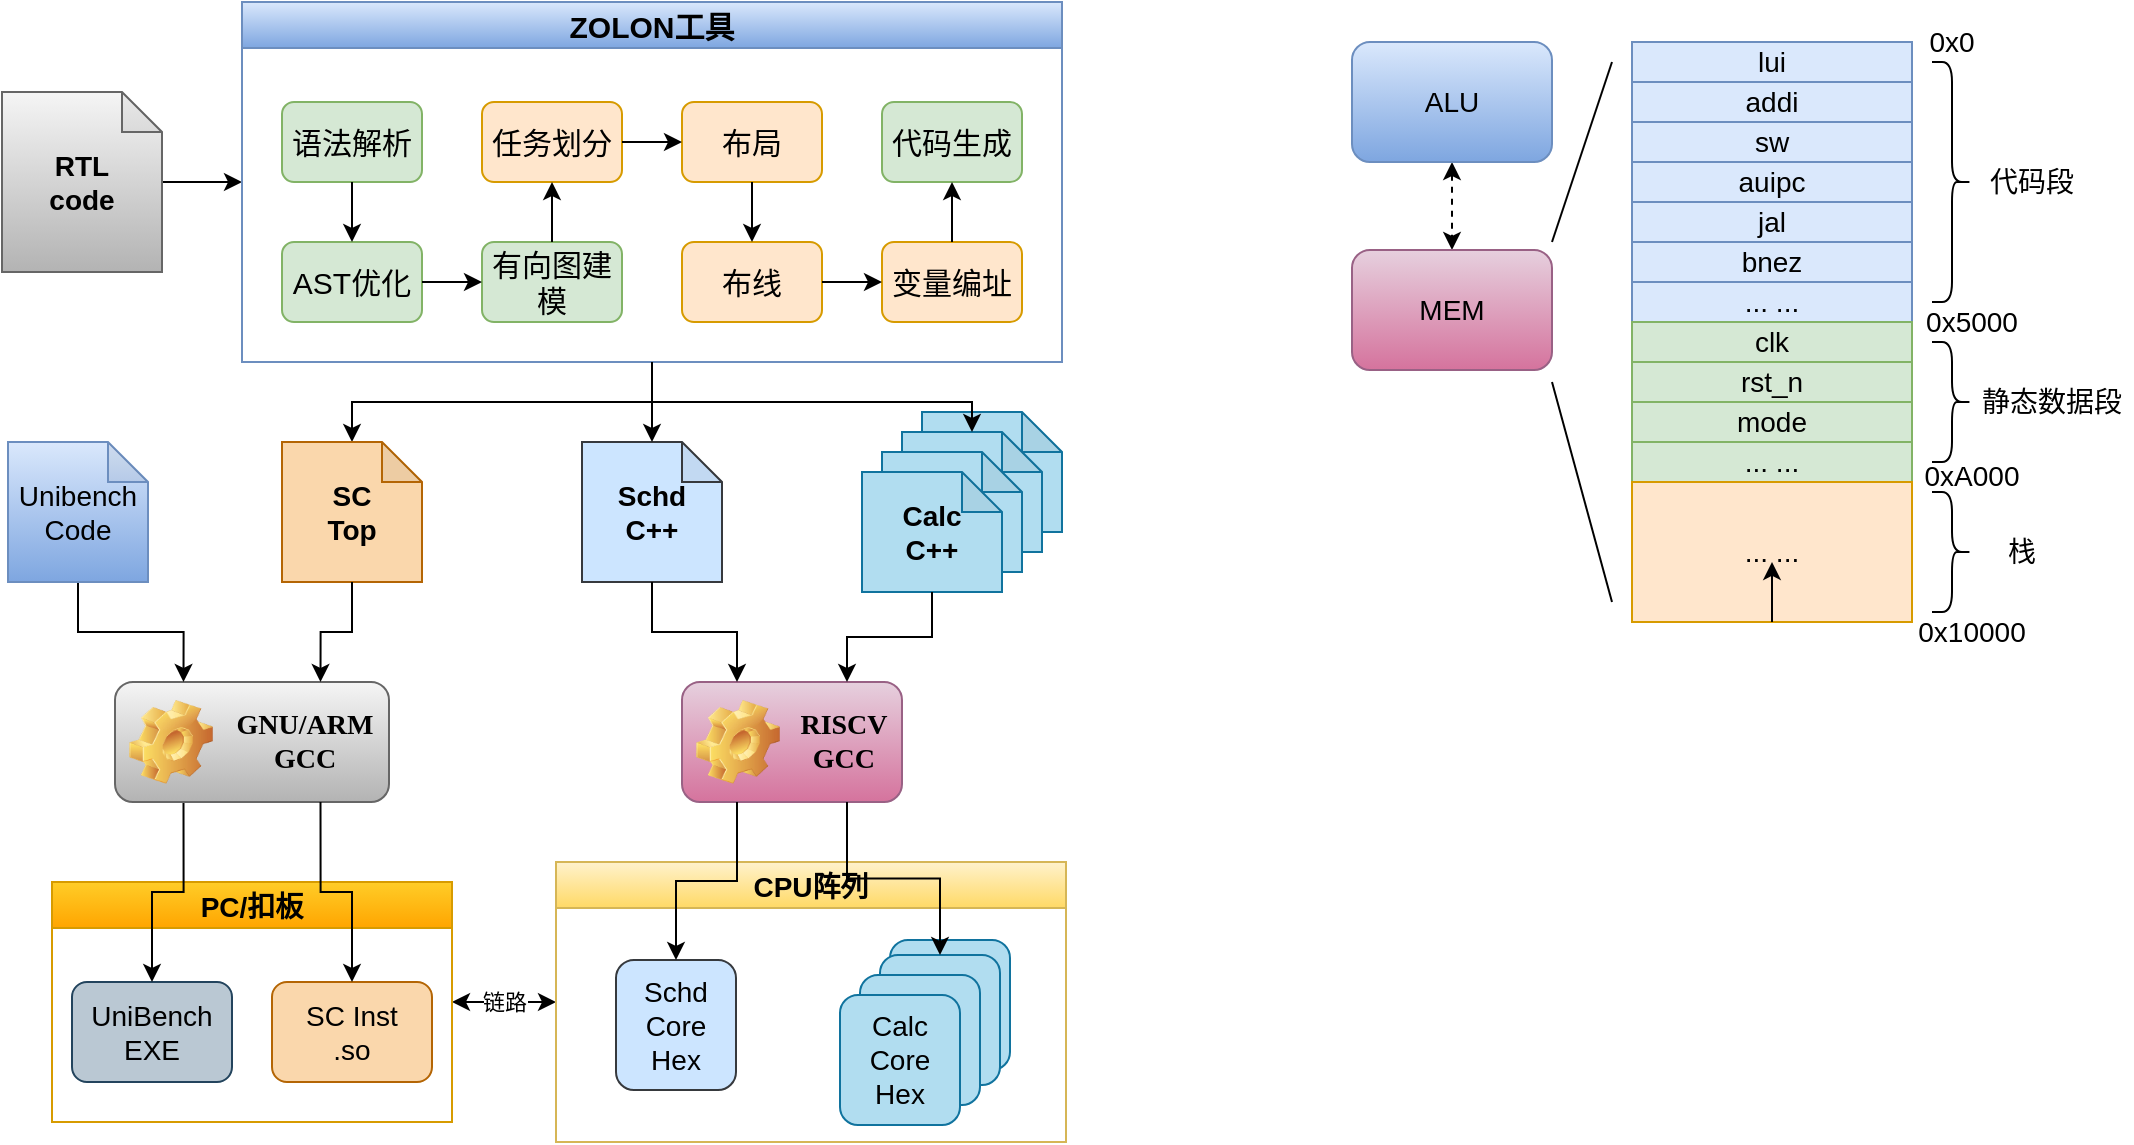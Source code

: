 <mxfile version="24.2.5" type="github" pages="2">
  <diagram name="第 1 页" id="XxKEUwlq-gYw5El6zGgm">
    <mxGraphModel dx="1195" dy="622" grid="0" gridSize="10" guides="1" tooltips="1" connect="1" arrows="1" fold="1" page="1" pageScale="1" pageWidth="1169" pageHeight="827" math="0" shadow="0">
      <root>
        <mxCell id="0" />
        <mxCell id="1" parent="0" />
        <mxCell id="TacVt2jKOgaLHGXAYxJc-45" style="edgeStyle=none;rounded=0;orthogonalLoop=1;jettySize=auto;html=1;exitX=0.5;exitY=1;exitDx=0;exitDy=0;fontSize=14;startArrow=classic;startFill=1;dashed=1;" parent="1" source="TacVt2jKOgaLHGXAYxJc-46" target="TacVt2jKOgaLHGXAYxJc-47" edge="1">
          <mxGeometry relative="1" as="geometry" />
        </mxCell>
        <mxCell id="TacVt2jKOgaLHGXAYxJc-46" value="ALU" style="rounded=1;whiteSpace=wrap;html=1;fontSize=14;fillColor=#dae8fc;gradientColor=#7ea6e0;strokeColor=#6c8ebf;" parent="1" vertex="1">
          <mxGeometry x="702" y="51" width="100" height="60" as="geometry" />
        </mxCell>
        <mxCell id="TacVt2jKOgaLHGXAYxJc-47" value="MEM" style="rounded=1;whiteSpace=wrap;html=1;fontSize=14;fillColor=#e6d0de;gradientColor=#d5739d;strokeColor=#996185;" parent="1" vertex="1">
          <mxGeometry x="702" y="155" width="100" height="60" as="geometry" />
        </mxCell>
        <mxCell id="TacVt2jKOgaLHGXAYxJc-48" value="lui" style="rounded=0;whiteSpace=wrap;html=1;fontSize=14;fillColor=#dae8fc;strokeColor=#6c8ebf;" parent="1" vertex="1">
          <mxGeometry x="842" y="51" width="140" height="20" as="geometry" />
        </mxCell>
        <mxCell id="TacVt2jKOgaLHGXAYxJc-49" value="0x0" style="text;html=1;strokeColor=none;fillColor=none;align=center;verticalAlign=middle;whiteSpace=wrap;rounded=0;fontSize=14;" parent="1" vertex="1">
          <mxGeometry x="987" y="41" width="30" height="20" as="geometry" />
        </mxCell>
        <mxCell id="TacVt2jKOgaLHGXAYxJc-50" value="0x5000" style="text;html=1;strokeColor=none;fillColor=none;align=center;verticalAlign=middle;whiteSpace=wrap;rounded=0;fontSize=14;" parent="1" vertex="1">
          <mxGeometry x="992" y="181" width="40" height="20" as="geometry" />
        </mxCell>
        <mxCell id="TacVt2jKOgaLHGXAYxJc-51" value="代码段" style="text;html=1;strokeColor=none;fillColor=none;align=center;verticalAlign=middle;whiteSpace=wrap;rounded=0;fontSize=14;" parent="1" vertex="1">
          <mxGeometry x="1017" y="111" width="50" height="20" as="geometry" />
        </mxCell>
        <mxCell id="TacVt2jKOgaLHGXAYxJc-52" value="addi" style="rounded=0;whiteSpace=wrap;html=1;fontSize=14;fillColor=#dae8fc;strokeColor=#6c8ebf;" parent="1" vertex="1">
          <mxGeometry x="842" y="71" width="140" height="20" as="geometry" />
        </mxCell>
        <mxCell id="TacVt2jKOgaLHGXAYxJc-53" value="sw" style="rounded=0;whiteSpace=wrap;html=1;fontSize=14;fillColor=#dae8fc;strokeColor=#6c8ebf;" parent="1" vertex="1">
          <mxGeometry x="842" y="91" width="140" height="20" as="geometry" />
        </mxCell>
        <mxCell id="TacVt2jKOgaLHGXAYxJc-54" value="auipc" style="rounded=0;whiteSpace=wrap;html=1;fontSize=14;fillColor=#dae8fc;strokeColor=#6c8ebf;" parent="1" vertex="1">
          <mxGeometry x="842" y="111" width="140" height="20" as="geometry" />
        </mxCell>
        <mxCell id="TacVt2jKOgaLHGXAYxJc-55" value="jal" style="rounded=0;whiteSpace=wrap;html=1;fontSize=14;fillColor=#dae8fc;strokeColor=#6c8ebf;" parent="1" vertex="1">
          <mxGeometry x="842" y="131" width="140" height="20" as="geometry" />
        </mxCell>
        <mxCell id="TacVt2jKOgaLHGXAYxJc-56" value="bnez" style="rounded=0;whiteSpace=wrap;html=1;fontSize=14;fillColor=#dae8fc;strokeColor=#6c8ebf;" parent="1" vertex="1">
          <mxGeometry x="842" y="151" width="140" height="20" as="geometry" />
        </mxCell>
        <mxCell id="TacVt2jKOgaLHGXAYxJc-57" value="... ..." style="rounded=0;whiteSpace=wrap;html=1;fontSize=14;fillColor=#dae8fc;strokeColor=#6c8ebf;" parent="1" vertex="1">
          <mxGeometry x="842" y="171" width="140" height="20" as="geometry" />
        </mxCell>
        <mxCell id="TacVt2jKOgaLHGXAYxJc-58" value="clk" style="rounded=0;whiteSpace=wrap;html=1;fontSize=14;fillColor=#d5e8d4;strokeColor=#82b366;" parent="1" vertex="1">
          <mxGeometry x="842" y="191" width="140" height="20" as="geometry" />
        </mxCell>
        <mxCell id="TacVt2jKOgaLHGXAYxJc-59" value="rst_n" style="rounded=0;whiteSpace=wrap;html=1;fontSize=14;fillColor=#d5e8d4;strokeColor=#82b366;" parent="1" vertex="1">
          <mxGeometry x="842" y="211" width="140" height="20" as="geometry" />
        </mxCell>
        <mxCell id="TacVt2jKOgaLHGXAYxJc-60" value="mode" style="rounded=0;whiteSpace=wrap;html=1;fontSize=14;fillColor=#d5e8d4;strokeColor=#82b366;" parent="1" vertex="1">
          <mxGeometry x="842" y="231" width="140" height="20" as="geometry" />
        </mxCell>
        <mxCell id="TacVt2jKOgaLHGXAYxJc-61" value="... ..." style="rounded=0;whiteSpace=wrap;html=1;fontSize=14;fillColor=#d5e8d4;strokeColor=#82b366;" parent="1" vertex="1">
          <mxGeometry x="842" y="251" width="140" height="20" as="geometry" />
        </mxCell>
        <mxCell id="TacVt2jKOgaLHGXAYxJc-62" value="" style="shape=curlyBracket;whiteSpace=wrap;html=1;rounded=1;flipH=1;fontSize=14;" parent="1" vertex="1">
          <mxGeometry x="992" y="61" width="20" height="120" as="geometry" />
        </mxCell>
        <mxCell id="TacVt2jKOgaLHGXAYxJc-63" value="" style="shape=curlyBracket;whiteSpace=wrap;html=1;rounded=1;flipH=1;fontSize=14;" parent="1" vertex="1">
          <mxGeometry x="992" y="201" width="20" height="60" as="geometry" />
        </mxCell>
        <mxCell id="TacVt2jKOgaLHGXAYxJc-64" value="静态数据段" style="text;html=1;strokeColor=none;fillColor=none;align=center;verticalAlign=middle;whiteSpace=wrap;rounded=0;fontSize=14;" parent="1" vertex="1">
          <mxGeometry x="1012" y="221" width="80" height="20" as="geometry" />
        </mxCell>
        <mxCell id="TacVt2jKOgaLHGXAYxJc-65" value="... ..." style="rounded=0;whiteSpace=wrap;html=1;fontSize=14;fillColor=#ffe6cc;strokeColor=#d79b00;" parent="1" vertex="1">
          <mxGeometry x="842" y="271" width="140" height="70" as="geometry" />
        </mxCell>
        <mxCell id="TacVt2jKOgaLHGXAYxJc-66" value="" style="shape=curlyBracket;whiteSpace=wrap;html=1;rounded=1;flipH=1;fontSize=14;" parent="1" vertex="1">
          <mxGeometry x="992" y="276" width="20" height="60" as="geometry" />
        </mxCell>
        <mxCell id="TacVt2jKOgaLHGXAYxJc-67" value="栈" style="text;html=1;strokeColor=none;fillColor=none;align=center;verticalAlign=middle;whiteSpace=wrap;rounded=0;fontSize=14;" parent="1" vertex="1">
          <mxGeometry x="1012" y="296" width="50" height="20" as="geometry" />
        </mxCell>
        <mxCell id="TacVt2jKOgaLHGXAYxJc-68" style="rounded=0;orthogonalLoop=1;jettySize=auto;html=1;exitX=0.5;exitY=1;exitDx=0;exitDy=0;fontSize=14;entryX=0.5;entryY=0.571;entryDx=0;entryDy=0;entryPerimeter=0;" parent="1" source="TacVt2jKOgaLHGXAYxJc-65" target="TacVt2jKOgaLHGXAYxJc-65" edge="1">
          <mxGeometry relative="1" as="geometry">
            <mxPoint x="922" y="381" as="targetPoint" />
          </mxGeometry>
        </mxCell>
        <mxCell id="TacVt2jKOgaLHGXAYxJc-69" value="" style="endArrow=none;html=1;rounded=0;fontSize=14;" parent="1" edge="1">
          <mxGeometry width="50" height="50" relative="1" as="geometry">
            <mxPoint x="802" y="151" as="sourcePoint" />
            <mxPoint x="832" y="61" as="targetPoint" />
          </mxGeometry>
        </mxCell>
        <mxCell id="TacVt2jKOgaLHGXAYxJc-70" value="" style="endArrow=none;html=1;rounded=0;fontSize=14;" parent="1" edge="1">
          <mxGeometry width="50" height="50" relative="1" as="geometry">
            <mxPoint x="832" y="331" as="sourcePoint" />
            <mxPoint x="802" y="221" as="targetPoint" />
          </mxGeometry>
        </mxCell>
        <mxCell id="TacVt2jKOgaLHGXAYxJc-71" value="0xA000" style="text;html=1;strokeColor=none;fillColor=none;align=center;verticalAlign=middle;whiteSpace=wrap;rounded=0;fontSize=14;" parent="1" vertex="1">
          <mxGeometry x="992" y="258" width="40" height="20" as="geometry" />
        </mxCell>
        <mxCell id="TacVt2jKOgaLHGXAYxJc-72" value="0x10000" style="text;html=1;strokeColor=none;fillColor=none;align=center;verticalAlign=middle;whiteSpace=wrap;rounded=0;fontSize=14;" parent="1" vertex="1">
          <mxGeometry x="992" y="336" width="40" height="20" as="geometry" />
        </mxCell>
        <mxCell id="En1TJh4TkF72IBwh4HMu-1" style="edgeStyle=none;rounded=0;orthogonalLoop=1;jettySize=auto;html=1;entryX=0;entryY=0.5;entryDx=0;entryDy=0;fontSize=14;" parent="1" source="En1TJh4TkF72IBwh4HMu-2" target="En1TJh4TkF72IBwh4HMu-5" edge="1">
          <mxGeometry relative="1" as="geometry" />
        </mxCell>
        <mxCell id="En1TJh4TkF72IBwh4HMu-2" value="RTL&lt;br style=&quot;font-size: 14px;&quot;&gt;code" style="shape=note;whiteSpace=wrap;html=1;backgroundOutline=1;darkOpacity=0.05;size=20;fontSize=14;fillColor=#f5f5f5;strokeColor=#666666;fontStyle=1;gradientColor=#b3b3b3;" parent="1" vertex="1">
          <mxGeometry x="27" y="76" width="80" height="90" as="geometry" />
        </mxCell>
        <mxCell id="En1TJh4TkF72IBwh4HMu-3" value="RISCV&lt;br&gt;GCC" style="label;whiteSpace=wrap;html=1;image=img/clipart/Gear_128x128.png;align=center;fontFamily=Times New Roman;fontSize=14;fillColor=#e6d0de;strokeColor=#996185;gradientColor=#d5739d;" parent="1" vertex="1">
          <mxGeometry x="367" y="371" width="110" height="60" as="geometry" />
        </mxCell>
        <mxCell id="En1TJh4TkF72IBwh4HMu-4" style="edgeStyle=orthogonalEdgeStyle;rounded=0;orthogonalLoop=1;jettySize=auto;html=1;fontSize=14;" parent="1" source="En1TJh4TkF72IBwh4HMu-5" target="En1TJh4TkF72IBwh4HMu-30" edge="1">
          <mxGeometry relative="1" as="geometry" />
        </mxCell>
        <mxCell id="En1TJh4TkF72IBwh4HMu-5" value="ZOLON工具" style="swimlane;fontSize=15;fillColor=#dae8fc;strokeColor=#6c8ebf;gradientColor=#7ea6e0;" parent="1" vertex="1">
          <mxGeometry x="147" y="31" width="410" height="180" as="geometry" />
        </mxCell>
        <mxCell id="En1TJh4TkF72IBwh4HMu-6" value="语法解析" style="rounded=1;whiteSpace=wrap;html=1;fontSize=15;fillColor=#d5e8d4;strokeColor=#82b366;" parent="En1TJh4TkF72IBwh4HMu-5" vertex="1">
          <mxGeometry x="20" y="50" width="70" height="40" as="geometry" />
        </mxCell>
        <mxCell id="En1TJh4TkF72IBwh4HMu-7" value="AST优化" style="rounded=1;whiteSpace=wrap;html=1;fontSize=15;fillColor=#d5e8d4;strokeColor=#82b366;" parent="En1TJh4TkF72IBwh4HMu-5" vertex="1">
          <mxGeometry x="20" y="120" width="70" height="40" as="geometry" />
        </mxCell>
        <mxCell id="En1TJh4TkF72IBwh4HMu-8" value="" style="endArrow=classic;html=1;rounded=0;horizontal=0;fontSize=15;" parent="En1TJh4TkF72IBwh4HMu-5" source="En1TJh4TkF72IBwh4HMu-6" target="En1TJh4TkF72IBwh4HMu-7" edge="1">
          <mxGeometry width="50" height="50" relative="1" as="geometry">
            <mxPoint x="100" y="170" as="sourcePoint" />
            <mxPoint x="250" y="60" as="targetPoint" />
          </mxGeometry>
        </mxCell>
        <mxCell id="En1TJh4TkF72IBwh4HMu-9" value="有向图建模" style="rounded=1;whiteSpace=wrap;html=1;fontSize=15;fillColor=#d5e8d4;strokeColor=#82b366;" parent="En1TJh4TkF72IBwh4HMu-5" vertex="1">
          <mxGeometry x="120" y="120" width="70" height="40" as="geometry" />
        </mxCell>
        <mxCell id="En1TJh4TkF72IBwh4HMu-10" style="rounded=0;orthogonalLoop=1;jettySize=auto;html=1;fontSize=14;" parent="En1TJh4TkF72IBwh4HMu-5" source="En1TJh4TkF72IBwh4HMu-7" target="En1TJh4TkF72IBwh4HMu-9" edge="1">
          <mxGeometry relative="1" as="geometry" />
        </mxCell>
        <mxCell id="En1TJh4TkF72IBwh4HMu-11" value="任务划分" style="rounded=1;whiteSpace=wrap;html=1;fontSize=15;fillColor=#ffe6cc;strokeColor=#d79b00;" parent="En1TJh4TkF72IBwh4HMu-5" vertex="1">
          <mxGeometry x="120" y="50" width="70" height="40" as="geometry" />
        </mxCell>
        <mxCell id="En1TJh4TkF72IBwh4HMu-12" value="" style="endArrow=classic;html=1;rounded=0;horizontal=0;fontSize=15;" parent="En1TJh4TkF72IBwh4HMu-5" source="En1TJh4TkF72IBwh4HMu-9" target="En1TJh4TkF72IBwh4HMu-11" edge="1">
          <mxGeometry width="50" height="50" relative="1" as="geometry">
            <mxPoint x="130" y="440" as="sourcePoint" />
            <mxPoint x="190" y="440" as="targetPoint" />
          </mxGeometry>
        </mxCell>
        <mxCell id="En1TJh4TkF72IBwh4HMu-13" value="布局" style="rounded=1;whiteSpace=wrap;html=1;fontSize=15;fillColor=#ffe6cc;strokeColor=#d79b00;" parent="En1TJh4TkF72IBwh4HMu-5" vertex="1">
          <mxGeometry x="220" y="50" width="70" height="40" as="geometry" />
        </mxCell>
        <mxCell id="En1TJh4TkF72IBwh4HMu-14" value="" style="endArrow=classic;html=1;rounded=0;horizontal=0;fontSize=15;" parent="En1TJh4TkF72IBwh4HMu-5" source="En1TJh4TkF72IBwh4HMu-11" target="En1TJh4TkF72IBwh4HMu-13" edge="1">
          <mxGeometry width="50" height="50" relative="1" as="geometry">
            <mxPoint x="260" y="440" as="sourcePoint" />
            <mxPoint x="310" y="440" as="targetPoint" />
          </mxGeometry>
        </mxCell>
        <mxCell id="En1TJh4TkF72IBwh4HMu-15" value="布线" style="rounded=1;whiteSpace=wrap;html=1;fontSize=15;fillColor=#ffe6cc;strokeColor=#d79b00;" parent="En1TJh4TkF72IBwh4HMu-5" vertex="1">
          <mxGeometry x="220" y="120" width="70" height="40" as="geometry" />
        </mxCell>
        <mxCell id="En1TJh4TkF72IBwh4HMu-16" value="" style="endArrow=classic;html=1;rounded=0;horizontal=0;fontSize=15;" parent="En1TJh4TkF72IBwh4HMu-5" source="En1TJh4TkF72IBwh4HMu-13" target="En1TJh4TkF72IBwh4HMu-15" edge="1">
          <mxGeometry width="50" height="50" relative="1" as="geometry">
            <mxPoint x="620" y="330" as="sourcePoint" />
            <mxPoint x="290" y="730" as="targetPoint" />
          </mxGeometry>
        </mxCell>
        <mxCell id="En1TJh4TkF72IBwh4HMu-17" value="变量编址" style="rounded=1;whiteSpace=wrap;html=1;fontSize=15;fillColor=#ffe6cc;strokeColor=#d79b00;" parent="En1TJh4TkF72IBwh4HMu-5" vertex="1">
          <mxGeometry x="320" y="120" width="70" height="40" as="geometry" />
        </mxCell>
        <mxCell id="En1TJh4TkF72IBwh4HMu-18" style="edgeStyle=none;rounded=0;orthogonalLoop=1;jettySize=auto;html=1;fontSize=14;" parent="En1TJh4TkF72IBwh4HMu-5" source="En1TJh4TkF72IBwh4HMu-15" target="En1TJh4TkF72IBwh4HMu-17" edge="1">
          <mxGeometry relative="1" as="geometry" />
        </mxCell>
        <mxCell id="En1TJh4TkF72IBwh4HMu-19" value="代码生成" style="rounded=1;whiteSpace=wrap;html=1;fontSize=15;fillColor=#d5e8d4;strokeColor=#82b366;" parent="En1TJh4TkF72IBwh4HMu-5" vertex="1">
          <mxGeometry x="320" y="50" width="70" height="40" as="geometry" />
        </mxCell>
        <mxCell id="En1TJh4TkF72IBwh4HMu-20" style="edgeStyle=none;rounded=0;orthogonalLoop=1;jettySize=auto;html=1;fontSize=14;" parent="En1TJh4TkF72IBwh4HMu-5" source="En1TJh4TkF72IBwh4HMu-17" target="En1TJh4TkF72IBwh4HMu-19" edge="1">
          <mxGeometry relative="1" as="geometry" />
        </mxCell>
        <mxCell id="En1TJh4TkF72IBwh4HMu-21" value="Schd&lt;br&gt;C++" style="shape=note;whiteSpace=wrap;html=1;backgroundOutline=1;darkOpacity=0.05;size=20;fontSize=14;fillColor=#cce5ff;strokeColor=#36393d;fontStyle=1" parent="1" vertex="1">
          <mxGeometry x="317" y="251" width="70" height="70" as="geometry" />
        </mxCell>
        <mxCell id="En1TJh4TkF72IBwh4HMu-22" value="Calc&lt;br&gt;C++" style="shape=note;whiteSpace=wrap;html=1;backgroundOutline=1;darkOpacity=0.05;size=20;fontSize=14;fillColor=#b1ddf0;strokeColor=#10739e;fontStyle=1" parent="1" vertex="1">
          <mxGeometry x="487" y="236" width="70" height="60" as="geometry" />
        </mxCell>
        <mxCell id="En1TJh4TkF72IBwh4HMu-23" value="Calc&lt;br&gt;C++" style="shape=note;whiteSpace=wrap;html=1;backgroundOutline=1;darkOpacity=0.05;size=20;fontSize=14;fillColor=#b1ddf0;strokeColor=#10739e;fontStyle=1" parent="1" vertex="1">
          <mxGeometry x="477" y="246" width="70" height="60" as="geometry" />
        </mxCell>
        <mxCell id="En1TJh4TkF72IBwh4HMu-24" value="Calc&lt;br&gt;C++" style="shape=note;whiteSpace=wrap;html=1;backgroundOutline=1;darkOpacity=0.05;size=20;fontSize=14;fillColor=#b1ddf0;strokeColor=#10739e;fontStyle=1" parent="1" vertex="1">
          <mxGeometry x="467" y="256" width="70" height="60" as="geometry" />
        </mxCell>
        <mxCell id="En1TJh4TkF72IBwh4HMu-25" value="Calc&lt;br&gt;C++" style="shape=note;whiteSpace=wrap;html=1;backgroundOutline=1;darkOpacity=0.05;size=20;fontSize=14;fillColor=#b1ddf0;strokeColor=#10739e;fontStyle=1" parent="1" vertex="1">
          <mxGeometry x="457" y="266" width="70" height="60" as="geometry" />
        </mxCell>
        <mxCell id="En1TJh4TkF72IBwh4HMu-26" value="链路" style="edgeStyle=orthogonalEdgeStyle;rounded=0;orthogonalLoop=1;jettySize=auto;html=1;exitX=1;exitY=0.5;exitDx=0;exitDy=0;entryX=0;entryY=0.5;entryDx=0;entryDy=0;startArrow=classic;startFill=1;" parent="1" source="En1TJh4TkF72IBwh4HMu-27" target="En1TJh4TkF72IBwh4HMu-31" edge="1">
          <mxGeometry relative="1" as="geometry" />
        </mxCell>
        <mxCell id="En1TJh4TkF72IBwh4HMu-27" value="PC/扣板" style="swimlane;fontSize=14;fillColor=#ffcd28;gradientColor=#ffa500;strokeColor=#d79b00;" parent="1" vertex="1">
          <mxGeometry x="52" y="471" width="200" height="120" as="geometry" />
        </mxCell>
        <mxCell id="En1TJh4TkF72IBwh4HMu-28" value="UniBench&lt;br&gt;EXE" style="rounded=1;whiteSpace=wrap;html=1;fontSize=14;fillColor=#bac8d3;strokeColor=#23445d;" parent="En1TJh4TkF72IBwh4HMu-27" vertex="1">
          <mxGeometry x="10" y="50" width="80" height="50" as="geometry" />
        </mxCell>
        <mxCell id="En1TJh4TkF72IBwh4HMu-29" value="SC Inst&lt;br&gt;.so" style="rounded=1;whiteSpace=wrap;html=1;fontSize=14;fillColor=#fad7ac;strokeColor=#b46504;" parent="En1TJh4TkF72IBwh4HMu-27" vertex="1">
          <mxGeometry x="110" y="50" width="80" height="50" as="geometry" />
        </mxCell>
        <mxCell id="En1TJh4TkF72IBwh4HMu-30" value="SC&lt;br&gt;Top" style="shape=note;whiteSpace=wrap;html=1;backgroundOutline=1;darkOpacity=0.05;size=20;fontSize=14;fillColor=#fad7ac;strokeColor=#b46504;fontStyle=1" parent="1" vertex="1">
          <mxGeometry x="167" y="251" width="70" height="70" as="geometry" />
        </mxCell>
        <mxCell id="En1TJh4TkF72IBwh4HMu-31" value="CPU阵列" style="swimlane;fontSize=14;fillColor=#fff2cc;gradientColor=#ffd966;strokeColor=#d6b656;" parent="1" vertex="1">
          <mxGeometry x="304" y="461" width="255" height="140" as="geometry" />
        </mxCell>
        <mxCell id="En1TJh4TkF72IBwh4HMu-32" value="Schd Core&lt;br&gt;Hex" style="rounded=1;whiteSpace=wrap;html=1;fontSize=14;fillColor=#cce5ff;strokeColor=#36393d;" parent="En1TJh4TkF72IBwh4HMu-31" vertex="1">
          <mxGeometry x="30" y="49" width="60" height="65" as="geometry" />
        </mxCell>
        <mxCell id="En1TJh4TkF72IBwh4HMu-33" value="Calc Core&lt;br&gt;Hex" style="rounded=1;whiteSpace=wrap;html=1;fontSize=14;fillColor=#b1ddf0;strokeColor=#10739e;" parent="En1TJh4TkF72IBwh4HMu-31" vertex="1">
          <mxGeometry x="167" y="39" width="60" height="65" as="geometry" />
        </mxCell>
        <mxCell id="En1TJh4TkF72IBwh4HMu-34" value="Calc Core&lt;br&gt;Hex" style="rounded=1;whiteSpace=wrap;html=1;fontSize=14;fillColor=#b1ddf0;strokeColor=#10739e;" parent="En1TJh4TkF72IBwh4HMu-31" vertex="1">
          <mxGeometry x="162" y="46.5" width="60" height="65" as="geometry" />
        </mxCell>
        <mxCell id="En1TJh4TkF72IBwh4HMu-35" value="Calc Core&lt;br&gt;Hex" style="rounded=1;whiteSpace=wrap;html=1;fontSize=14;fillColor=#b1ddf0;strokeColor=#10739e;" parent="En1TJh4TkF72IBwh4HMu-31" vertex="1">
          <mxGeometry x="152" y="56.5" width="60" height="65" as="geometry" />
        </mxCell>
        <mxCell id="En1TJh4TkF72IBwh4HMu-36" value="Calc Core&lt;br&gt;Hex" style="rounded=1;whiteSpace=wrap;html=1;fontSize=14;fillColor=#b1ddf0;strokeColor=#10739e;" parent="En1TJh4TkF72IBwh4HMu-31" vertex="1">
          <mxGeometry x="142" y="66.5" width="60" height="65" as="geometry" />
        </mxCell>
        <mxCell id="NMjJRMhyycTpSaNZuVbm-3" style="edgeStyle=orthogonalEdgeStyle;rounded=0;orthogonalLoop=1;jettySize=auto;html=1;exitX=0.25;exitY=1;exitDx=0;exitDy=0;" edge="1" parent="1" source="En1TJh4TkF72IBwh4HMu-37" target="En1TJh4TkF72IBwh4HMu-28">
          <mxGeometry relative="1" as="geometry" />
        </mxCell>
        <mxCell id="En1TJh4TkF72IBwh4HMu-37" value="GNU/ARM&lt;br&gt;GCC" style="label;whiteSpace=wrap;html=1;image=img/clipart/Gear_128x128.png;align=center;fontFamily=Times New Roman;fontSize=14;fillColor=#f5f5f5;strokeColor=#666666;gradientColor=#b3b3b3;" parent="1" vertex="1">
          <mxGeometry x="83.5" y="371" width="137" height="60" as="geometry" />
        </mxCell>
        <mxCell id="En1TJh4TkF72IBwh4HMu-38" style="edgeStyle=orthogonalEdgeStyle;rounded=0;orthogonalLoop=1;jettySize=auto;html=1;fontSize=14;entryX=0.5;entryY=0;entryDx=0;entryDy=0;entryPerimeter=0;" parent="1" source="En1TJh4TkF72IBwh4HMu-5" target="En1TJh4TkF72IBwh4HMu-21" edge="1">
          <mxGeometry relative="1" as="geometry">
            <mxPoint x="362.0" y="221" as="sourcePoint" />
            <mxPoint x="212" y="261" as="targetPoint" />
          </mxGeometry>
        </mxCell>
        <mxCell id="En1TJh4TkF72IBwh4HMu-39" style="edgeStyle=orthogonalEdgeStyle;rounded=0;orthogonalLoop=1;jettySize=auto;html=1;fontSize=14;" parent="1" source="En1TJh4TkF72IBwh4HMu-5" target="En1TJh4TkF72IBwh4HMu-23" edge="1">
          <mxGeometry relative="1" as="geometry">
            <mxPoint x="362" y="221" as="sourcePoint" />
            <mxPoint x="362" y="261" as="targetPoint" />
          </mxGeometry>
        </mxCell>
        <mxCell id="En1TJh4TkF72IBwh4HMu-40" style="edgeStyle=orthogonalEdgeStyle;rounded=0;orthogonalLoop=1;jettySize=auto;html=1;fontSize=14;entryX=0.25;entryY=0;entryDx=0;entryDy=0;" parent="1" source="En1TJh4TkF72IBwh4HMu-21" target="En1TJh4TkF72IBwh4HMu-3" edge="1">
          <mxGeometry relative="1" as="geometry">
            <mxPoint x="362.0" y="221" as="sourcePoint" />
            <mxPoint x="522.0" y="256" as="targetPoint" />
          </mxGeometry>
        </mxCell>
        <mxCell id="En1TJh4TkF72IBwh4HMu-41" style="edgeStyle=orthogonalEdgeStyle;rounded=0;orthogonalLoop=1;jettySize=auto;html=1;fontSize=14;entryX=0.75;entryY=0;entryDx=0;entryDy=0;" parent="1" source="En1TJh4TkF72IBwh4HMu-30" target="En1TJh4TkF72IBwh4HMu-37" edge="1">
          <mxGeometry relative="1" as="geometry">
            <mxPoint x="362.034" y="331" as="sourcePoint" />
            <mxPoint x="432.034" y="381" as="targetPoint" />
          </mxGeometry>
        </mxCell>
        <mxCell id="En1TJh4TkF72IBwh4HMu-42" style="edgeStyle=orthogonalEdgeStyle;rounded=0;orthogonalLoop=1;jettySize=auto;html=1;fontSize=14;exitX=0.75;exitY=1;exitDx=0;exitDy=0;" parent="1" source="En1TJh4TkF72IBwh4HMu-37" target="En1TJh4TkF72IBwh4HMu-29" edge="1">
          <mxGeometry relative="1" as="geometry">
            <mxPoint x="212.034" y="331" as="sourcePoint" />
            <mxPoint x="187" y="381" as="targetPoint" />
          </mxGeometry>
        </mxCell>
        <mxCell id="En1TJh4TkF72IBwh4HMu-43" style="edgeStyle=orthogonalEdgeStyle;rounded=0;orthogonalLoop=1;jettySize=auto;html=1;fontSize=14;entryX=0.75;entryY=0;entryDx=0;entryDy=0;" parent="1" source="En1TJh4TkF72IBwh4HMu-25" target="En1TJh4TkF72IBwh4HMu-3" edge="1">
          <mxGeometry relative="1" as="geometry">
            <mxPoint x="362.034" y="331" as="sourcePoint" />
            <mxPoint x="432.034" y="381" as="targetPoint" />
          </mxGeometry>
        </mxCell>
        <mxCell id="En1TJh4TkF72IBwh4HMu-44" style="edgeStyle=orthogonalEdgeStyle;rounded=0;orthogonalLoop=1;jettySize=auto;html=1;fontSize=14;exitX=0.25;exitY=1;exitDx=0;exitDy=0;" parent="1" source="En1TJh4TkF72IBwh4HMu-3" target="En1TJh4TkF72IBwh4HMu-32" edge="1">
          <mxGeometry relative="1" as="geometry">
            <mxPoint x="502.034" y="336" as="sourcePoint" />
            <mxPoint x="432.034" y="381" as="targetPoint" />
          </mxGeometry>
        </mxCell>
        <mxCell id="En1TJh4TkF72IBwh4HMu-45" style="edgeStyle=orthogonalEdgeStyle;rounded=0;orthogonalLoop=1;jettySize=auto;html=1;fontSize=14;exitX=0.75;exitY=1;exitDx=0;exitDy=0;" parent="1" source="En1TJh4TkF72IBwh4HMu-3" target="En1TJh4TkF72IBwh4HMu-34" edge="1">
          <mxGeometry relative="1" as="geometry">
            <mxPoint x="502.034" y="336" as="sourcePoint" />
            <mxPoint x="459.5" y="381" as="targetPoint" />
          </mxGeometry>
        </mxCell>
        <mxCell id="NMjJRMhyycTpSaNZuVbm-2" style="edgeStyle=orthogonalEdgeStyle;rounded=0;orthogonalLoop=1;jettySize=auto;html=1;exitX=0.5;exitY=1;exitDx=0;exitDy=0;exitPerimeter=0;entryX=0.25;entryY=0;entryDx=0;entryDy=0;" edge="1" parent="1" source="NMjJRMhyycTpSaNZuVbm-1" target="En1TJh4TkF72IBwh4HMu-37">
          <mxGeometry relative="1" as="geometry" />
        </mxCell>
        <mxCell id="NMjJRMhyycTpSaNZuVbm-1" value="Unibench&lt;div&gt;Code&lt;/div&gt;" style="shape=note;whiteSpace=wrap;html=1;backgroundOutline=1;darkOpacity=0.05;size=20;fontSize=14;fillColor=#dae8fc;strokeColor=#6c8ebf;fontStyle=0;gradientColor=#7ea6e0;" vertex="1" parent="1">
          <mxGeometry x="30" y="251" width="70" height="70" as="geometry" />
        </mxCell>
      </root>
    </mxGraphModel>
  </diagram>
  <diagram id="OgBlMcJGMcArxZzTE6J7" name="第 2 页">
    <mxGraphModel dx="1434" dy="-81" grid="1" gridSize="10" guides="1" tooltips="1" connect="1" arrows="1" fold="1" page="1" pageScale="1" pageWidth="1169" pageHeight="827" math="0" shadow="0">
      <root>
        <mxCell id="0" />
        <mxCell id="1" parent="0" />
        <mxCell id="0B38pX7yt9HqYOP2uI5M-1" value="CPU阵列" style="swimlane;fontSize=14;fillColor=#fff2cc;gradientColor=#ffd966;strokeColor=#d6b656;" parent="1" vertex="1">
          <mxGeometry x="40" y="1318" width="652" height="292" as="geometry" />
        </mxCell>
        <mxCell id="0B38pX7yt9HqYOP2uI5M-2" value="地&lt;br&gt;址&lt;br&gt;读&lt;br&gt;写" style="edgeStyle=orthogonalEdgeStyle;rounded=0;orthogonalLoop=1;jettySize=auto;html=1;exitX=1;exitY=0.5;exitDx=0;exitDy=0;entryX=0;entryY=0.5;entryDx=0;entryDy=0;strokeWidth=2;fontSize=14;startArrow=classic;startFill=1;" parent="0B38pX7yt9HqYOP2uI5M-1" source="0B38pX7yt9HqYOP2uI5M-3" target="0B38pX7yt9HqYOP2uI5M-25" edge="1">
          <mxGeometry relative="1" as="geometry" />
        </mxCell>
        <mxCell id="0B38pX7yt9HqYOP2uI5M-3" value="调度核 * 1" style="swimlane;fontSize=14;fillColor=#dae8fc;strokeColor=#6c8ebf;" parent="0B38pX7yt9HqYOP2uI5M-1" vertex="1">
          <mxGeometry x="21" y="40" width="280" height="217" as="geometry" />
        </mxCell>
        <mxCell id="0B38pX7yt9HqYOP2uI5M-4" value="状态表" style="shape=table;startSize=22;container=1;collapsible=0;childLayout=tableLayout;fontStyle=1;align=center;fontSize=14;fillColor=#ffe6cc;strokeColor=#d79b00;" parent="0B38pX7yt9HqYOP2uI5M-3" vertex="1">
          <mxGeometry x="156" y="57" width="103" height="136" as="geometry" />
        </mxCell>
        <mxCell id="0B38pX7yt9HqYOP2uI5M-5" value="" style="shape=tableRow;horizontal=0;startSize=0;swimlaneHead=0;swimlaneBody=0;top=0;left=0;bottom=0;right=0;collapsible=0;dropTarget=0;fillColor=none;points=[[0,0.5],[1,0.5]];portConstraint=eastwest;fontSize=14;" parent="0B38pX7yt9HqYOP2uI5M-4" vertex="1">
          <mxGeometry y="22" width="103" height="26" as="geometry" />
        </mxCell>
        <mxCell id="0B38pX7yt9HqYOP2uI5M-6" value="stat 1" style="shape=partialRectangle;html=1;whiteSpace=wrap;connectable=0;fillColor=none;top=0;left=0;bottom=0;right=0;overflow=hidden;fontSize=14;" parent="0B38pX7yt9HqYOP2uI5M-5" vertex="1">
          <mxGeometry width="42" height="26" as="geometry">
            <mxRectangle width="42" height="26" as="alternateBounds" />
          </mxGeometry>
        </mxCell>
        <mxCell id="0B38pX7yt9HqYOP2uI5M-7" value="300 clks" style="shape=partialRectangle;html=1;whiteSpace=wrap;connectable=0;fillColor=none;top=0;left=0;bottom=0;right=0;overflow=hidden;fontSize=14;" parent="0B38pX7yt9HqYOP2uI5M-5" vertex="1">
          <mxGeometry x="42" width="61" height="26" as="geometry">
            <mxRectangle width="61" height="26" as="alternateBounds" />
          </mxGeometry>
        </mxCell>
        <mxCell id="0B38pX7yt9HqYOP2uI5M-8" value="" style="shape=tableRow;horizontal=0;startSize=0;swimlaneHead=0;swimlaneBody=0;top=0;left=0;bottom=0;right=0;collapsible=0;dropTarget=0;fillColor=none;points=[[0,0.5],[1,0.5]];portConstraint=eastwest;fontSize=14;" parent="0B38pX7yt9HqYOP2uI5M-4" vertex="1">
          <mxGeometry y="48" width="103" height="25" as="geometry" />
        </mxCell>
        <mxCell id="0B38pX7yt9HqYOP2uI5M-9" value="stat 2" style="shape=partialRectangle;html=1;whiteSpace=wrap;connectable=0;fillColor=none;top=0;left=0;bottom=0;right=0;overflow=hidden;fontSize=14;" parent="0B38pX7yt9HqYOP2uI5M-8" vertex="1">
          <mxGeometry width="42" height="25" as="geometry">
            <mxRectangle width="42" height="25" as="alternateBounds" />
          </mxGeometry>
        </mxCell>
        <mxCell id="0B38pX7yt9HqYOP2uI5M-10" value="100 clks" style="shape=partialRectangle;html=1;whiteSpace=wrap;connectable=0;fillColor=none;top=0;left=0;bottom=0;right=0;overflow=hidden;fontSize=14;" parent="0B38pX7yt9HqYOP2uI5M-8" vertex="1">
          <mxGeometry x="42" width="61" height="25" as="geometry">
            <mxRectangle width="61" height="25" as="alternateBounds" />
          </mxGeometry>
        </mxCell>
        <mxCell id="0B38pX7yt9HqYOP2uI5M-11" value="" style="shape=tableRow;horizontal=0;startSize=0;swimlaneHead=0;swimlaneBody=0;top=0;left=0;bottom=0;right=0;collapsible=0;dropTarget=0;fillColor=none;points=[[0,0.5],[1,0.5]];portConstraint=eastwest;fontSize=14;" parent="0B38pX7yt9HqYOP2uI5M-4" vertex="1">
          <mxGeometry y="73" width="103" height="21" as="geometry" />
        </mxCell>
        <mxCell id="0B38pX7yt9HqYOP2uI5M-12" value="stat 3" style="shape=partialRectangle;html=1;whiteSpace=wrap;connectable=0;fillColor=none;top=0;left=0;bottom=0;right=0;overflow=hidden;fontSize=14;" parent="0B38pX7yt9HqYOP2uI5M-11" vertex="1">
          <mxGeometry width="42" height="21" as="geometry">
            <mxRectangle width="42" height="21" as="alternateBounds" />
          </mxGeometry>
        </mxCell>
        <mxCell id="0B38pX7yt9HqYOP2uI5M-13" value="200 clks" style="shape=partialRectangle;html=1;whiteSpace=wrap;connectable=0;fillColor=none;top=0;left=0;bottom=0;right=0;overflow=hidden;fontSize=14;" parent="0B38pX7yt9HqYOP2uI5M-11" vertex="1">
          <mxGeometry x="42" width="61" height="21" as="geometry">
            <mxRectangle width="61" height="21" as="alternateBounds" />
          </mxGeometry>
        </mxCell>
        <mxCell id="0B38pX7yt9HqYOP2uI5M-14" style="shape=tableRow;horizontal=0;startSize=0;swimlaneHead=0;swimlaneBody=0;top=0;left=0;bottom=0;right=0;collapsible=0;dropTarget=0;fillColor=none;points=[[0,0.5],[1,0.5]];portConstraint=eastwest;fontSize=14;" parent="0B38pX7yt9HqYOP2uI5M-4" vertex="1">
          <mxGeometry y="94" width="103" height="21" as="geometry" />
        </mxCell>
        <mxCell id="0B38pX7yt9HqYOP2uI5M-15" value="..." style="shape=partialRectangle;html=1;whiteSpace=wrap;connectable=0;fillColor=none;top=0;left=0;bottom=0;right=0;overflow=hidden;fontSize=14;" parent="0B38pX7yt9HqYOP2uI5M-14" vertex="1">
          <mxGeometry width="42" height="21" as="geometry">
            <mxRectangle width="42" height="21" as="alternateBounds" />
          </mxGeometry>
        </mxCell>
        <mxCell id="0B38pX7yt9HqYOP2uI5M-16" value="..." style="shape=partialRectangle;html=1;whiteSpace=wrap;connectable=0;fillColor=none;top=0;left=0;bottom=0;right=0;overflow=hidden;fontSize=14;" parent="0B38pX7yt9HqYOP2uI5M-14" vertex="1">
          <mxGeometry x="42" width="61" height="21" as="geometry">
            <mxRectangle width="61" height="21" as="alternateBounds" />
          </mxGeometry>
        </mxCell>
        <mxCell id="0B38pX7yt9HqYOP2uI5M-17" style="shape=tableRow;horizontal=0;startSize=0;swimlaneHead=0;swimlaneBody=0;top=0;left=0;bottom=0;right=0;collapsible=0;dropTarget=0;fillColor=none;points=[[0,0.5],[1,0.5]];portConstraint=eastwest;fontSize=14;" parent="0B38pX7yt9HqYOP2uI5M-4" vertex="1">
          <mxGeometry y="115" width="103" height="21" as="geometry" />
        </mxCell>
        <mxCell id="0B38pX7yt9HqYOP2uI5M-18" value="stat n" style="shape=partialRectangle;html=1;whiteSpace=wrap;connectable=0;fillColor=none;top=0;left=0;bottom=0;right=0;overflow=hidden;fontSize=14;" parent="0B38pX7yt9HqYOP2uI5M-17" vertex="1">
          <mxGeometry width="42" height="21" as="geometry">
            <mxRectangle width="42" height="21" as="alternateBounds" />
          </mxGeometry>
        </mxCell>
        <mxCell id="0B38pX7yt9HqYOP2uI5M-19" value="m clks" style="shape=partialRectangle;html=1;whiteSpace=wrap;connectable=0;fillColor=none;top=0;left=0;bottom=0;right=0;overflow=hidden;fontSize=14;" parent="0B38pX7yt9HqYOP2uI5M-17" vertex="1">
          <mxGeometry x="42" width="61" height="21" as="geometry">
            <mxRectangle width="61" height="21" as="alternateBounds" />
          </mxGeometry>
        </mxCell>
        <mxCell id="0B38pX7yt9HqYOP2uI5M-20" value="N" style="edgeStyle=orthogonalEdgeStyle;rounded=0;orthogonalLoop=1;jettySize=auto;html=1;fontSize=14;startArrow=none;startFill=0;" parent="0B38pX7yt9HqYOP2uI5M-3" source="0B38pX7yt9HqYOP2uI5M-21" target="0B38pX7yt9HqYOP2uI5M-21" edge="1">
          <mxGeometry x="-0.464" relative="1" as="geometry">
            <mxPoint x="164" y="41" as="targetPoint" />
            <Array as="points">
              <mxPoint x="130" y="86" />
              <mxPoint x="130" y="44" />
              <mxPoint x="75" y="44" />
            </Array>
            <mxPoint as="offset" />
          </mxGeometry>
        </mxCell>
        <mxCell id="0B38pX7yt9HqYOP2uI5M-21" value="平台调度？" style="html=1;whiteSpace=wrap;aspect=fixed;shape=isoRectangle;fontSize=14;fillColor=#dae8fc;strokeColor=#6c8ebf;" parent="0B38pX7yt9HqYOP2uI5M-3" vertex="1">
          <mxGeometry x="32" y="60" width="86.67" height="52" as="geometry" />
        </mxCell>
        <mxCell id="0B38pX7yt9HqYOP2uI5M-22" style="edgeStyle=orthogonalEdgeStyle;rounded=0;orthogonalLoop=1;jettySize=auto;html=1;fontSize=14;startArrow=none;startFill=0;entryX=0.012;entryY=0.508;entryDx=0;entryDy=0;entryPerimeter=0;exitX=0;exitY=0.5;exitDx=0;exitDy=0;" parent="0B38pX7yt9HqYOP2uI5M-3" source="0B38pX7yt9HqYOP2uI5M-23" target="0B38pX7yt9HqYOP2uI5M-21" edge="1">
          <mxGeometry relative="1" as="geometry">
            <mxPoint x="6.2" y="106.8" as="targetPoint" />
          </mxGeometry>
        </mxCell>
        <mxCell id="0B38pX7yt9HqYOP2uI5M-23" value="遍历状态表下发状态" style="rounded=1;whiteSpace=wrap;html=1;fontSize=14;fillColor=#dae8fc;strokeColor=#6c8ebf;" parent="0B38pX7yt9HqYOP2uI5M-3" vertex="1">
          <mxGeometry x="34" y="161" width="83" height="41" as="geometry" />
        </mxCell>
        <mxCell id="0B38pX7yt9HqYOP2uI5M-24" value="Y" style="edgeStyle=orthogonalEdgeStyle;rounded=0;orthogonalLoop=1;jettySize=auto;html=1;fontSize=14;startArrow=none;startFill=0;" parent="0B38pX7yt9HqYOP2uI5M-3" source="0B38pX7yt9HqYOP2uI5M-21" target="0B38pX7yt9HqYOP2uI5M-23" edge="1">
          <mxGeometry relative="1" as="geometry" />
        </mxCell>
        <mxCell id="0B38pX7yt9HqYOP2uI5M-25" value="计算核 * N" style="swimlane;fontSize=14;fillColor=#b0e3e6;strokeColor=#0e8088;" parent="0B38pX7yt9HqYOP2uI5M-1" vertex="1">
          <mxGeometry x="356" y="39" width="274" height="217" as="geometry" />
        </mxCell>
        <mxCell id="0B38pX7yt9HqYOP2uI5M-26" value="动作表" style="shape=table;startSize=22;container=1;collapsible=0;childLayout=tableLayout;fontStyle=1;align=center;fontSize=14;fillColor=#fad7ac;strokeColor=#b46504;" parent="0B38pX7yt9HqYOP2uI5M-25" vertex="1">
          <mxGeometry x="156" y="58" width="103" height="136" as="geometry" />
        </mxCell>
        <mxCell id="0B38pX7yt9HqYOP2uI5M-27" value="" style="shape=tableRow;horizontal=0;startSize=0;swimlaneHead=0;swimlaneBody=0;top=0;left=0;bottom=0;right=0;collapsible=0;dropTarget=0;fillColor=none;points=[[0,0.5],[1,0.5]];portConstraint=eastwest;fontSize=14;" parent="0B38pX7yt9HqYOP2uI5M-26" vertex="1">
          <mxGeometry y="22" width="103" height="26" as="geometry" />
        </mxCell>
        <mxCell id="0B38pX7yt9HqYOP2uI5M-28" value="stat 2" style="shape=partialRectangle;html=1;whiteSpace=wrap;connectable=0;fillColor=none;top=0;left=0;bottom=0;right=0;overflow=hidden;fontSize=14;" parent="0B38pX7yt9HqYOP2uI5M-27" vertex="1">
          <mxGeometry width="43" height="26" as="geometry">
            <mxRectangle width="43" height="26" as="alternateBounds" />
          </mxGeometry>
        </mxCell>
        <mxCell id="0B38pX7yt9HqYOP2uI5M-29" value="action 2" style="shape=partialRectangle;html=1;whiteSpace=wrap;connectable=0;fillColor=none;top=0;left=0;bottom=0;right=0;overflow=hidden;fontSize=14;" parent="0B38pX7yt9HqYOP2uI5M-27" vertex="1">
          <mxGeometry x="43" width="60" height="26" as="geometry">
            <mxRectangle width="60" height="26" as="alternateBounds" />
          </mxGeometry>
        </mxCell>
        <mxCell id="0B38pX7yt9HqYOP2uI5M-30" value="" style="shape=tableRow;horizontal=0;startSize=0;swimlaneHead=0;swimlaneBody=0;top=0;left=0;bottom=0;right=0;collapsible=0;dropTarget=0;fillColor=none;points=[[0,0.5],[1,0.5]];portConstraint=eastwest;fontSize=14;" parent="0B38pX7yt9HqYOP2uI5M-26" vertex="1">
          <mxGeometry y="48" width="103" height="25" as="geometry" />
        </mxCell>
        <mxCell id="0B38pX7yt9HqYOP2uI5M-31" value="stat 5" style="shape=partialRectangle;html=1;whiteSpace=wrap;connectable=0;fillColor=none;top=0;left=0;bottom=0;right=0;overflow=hidden;fontSize=14;" parent="0B38pX7yt9HqYOP2uI5M-30" vertex="1">
          <mxGeometry width="43" height="25" as="geometry">
            <mxRectangle width="43" height="25" as="alternateBounds" />
          </mxGeometry>
        </mxCell>
        <mxCell id="0B38pX7yt9HqYOP2uI5M-32" value="action 5" style="shape=partialRectangle;html=1;whiteSpace=wrap;connectable=0;fillColor=none;top=0;left=0;bottom=0;right=0;overflow=hidden;fontSize=14;" parent="0B38pX7yt9HqYOP2uI5M-30" vertex="1">
          <mxGeometry x="43" width="60" height="25" as="geometry">
            <mxRectangle width="60" height="25" as="alternateBounds" />
          </mxGeometry>
        </mxCell>
        <mxCell id="0B38pX7yt9HqYOP2uI5M-33" value="" style="shape=tableRow;horizontal=0;startSize=0;swimlaneHead=0;swimlaneBody=0;top=0;left=0;bottom=0;right=0;collapsible=0;dropTarget=0;fillColor=none;points=[[0,0.5],[1,0.5]];portConstraint=eastwest;fontSize=14;" parent="0B38pX7yt9HqYOP2uI5M-26" vertex="1">
          <mxGeometry y="73" width="103" height="21" as="geometry" />
        </mxCell>
        <mxCell id="0B38pX7yt9HqYOP2uI5M-34" value="stat 7" style="shape=partialRectangle;html=1;whiteSpace=wrap;connectable=0;fillColor=none;top=0;left=0;bottom=0;right=0;overflow=hidden;fontSize=14;" parent="0B38pX7yt9HqYOP2uI5M-33" vertex="1">
          <mxGeometry width="43" height="21" as="geometry">
            <mxRectangle width="43" height="21" as="alternateBounds" />
          </mxGeometry>
        </mxCell>
        <mxCell id="0B38pX7yt9HqYOP2uI5M-35" value="action 7" style="shape=partialRectangle;html=1;whiteSpace=wrap;connectable=0;fillColor=none;top=0;left=0;bottom=0;right=0;overflow=hidden;fontSize=14;" parent="0B38pX7yt9HqYOP2uI5M-33" vertex="1">
          <mxGeometry x="43" width="60" height="21" as="geometry">
            <mxRectangle width="60" height="21" as="alternateBounds" />
          </mxGeometry>
        </mxCell>
        <mxCell id="0B38pX7yt9HqYOP2uI5M-36" style="shape=tableRow;horizontal=0;startSize=0;swimlaneHead=0;swimlaneBody=0;top=0;left=0;bottom=0;right=0;collapsible=0;dropTarget=0;fillColor=none;points=[[0,0.5],[1,0.5]];portConstraint=eastwest;fontSize=14;" parent="0B38pX7yt9HqYOP2uI5M-26" vertex="1">
          <mxGeometry y="94" width="103" height="21" as="geometry" />
        </mxCell>
        <mxCell id="0B38pX7yt9HqYOP2uI5M-37" value="..." style="shape=partialRectangle;html=1;whiteSpace=wrap;connectable=0;fillColor=none;top=0;left=0;bottom=0;right=0;overflow=hidden;fontSize=14;" parent="0B38pX7yt9HqYOP2uI5M-36" vertex="1">
          <mxGeometry width="43" height="21" as="geometry">
            <mxRectangle width="43" height="21" as="alternateBounds" />
          </mxGeometry>
        </mxCell>
        <mxCell id="0B38pX7yt9HqYOP2uI5M-38" value="..." style="shape=partialRectangle;html=1;whiteSpace=wrap;connectable=0;fillColor=none;top=0;left=0;bottom=0;right=0;overflow=hidden;fontSize=14;" parent="0B38pX7yt9HqYOP2uI5M-36" vertex="1">
          <mxGeometry x="43" width="60" height="21" as="geometry">
            <mxRectangle width="60" height="21" as="alternateBounds" />
          </mxGeometry>
        </mxCell>
        <mxCell id="0B38pX7yt9HqYOP2uI5M-39" style="shape=tableRow;horizontal=0;startSize=0;swimlaneHead=0;swimlaneBody=0;top=0;left=0;bottom=0;right=0;collapsible=0;dropTarget=0;fillColor=none;points=[[0,0.5],[1,0.5]];portConstraint=eastwest;fontSize=14;" parent="0B38pX7yt9HqYOP2uI5M-26" vertex="1">
          <mxGeometry y="115" width="103" height="21" as="geometry" />
        </mxCell>
        <mxCell id="0B38pX7yt9HqYOP2uI5M-40" value="stat p" style="shape=partialRectangle;html=1;whiteSpace=wrap;connectable=0;fillColor=none;top=0;left=0;bottom=0;right=0;overflow=hidden;fontSize=14;" parent="0B38pX7yt9HqYOP2uI5M-39" vertex="1">
          <mxGeometry width="43" height="21" as="geometry">
            <mxRectangle width="43" height="21" as="alternateBounds" />
          </mxGeometry>
        </mxCell>
        <mxCell id="0B38pX7yt9HqYOP2uI5M-41" value="action p" style="shape=partialRectangle;html=1;whiteSpace=wrap;connectable=0;fillColor=none;top=0;left=0;bottom=0;right=0;overflow=hidden;fontSize=14;" parent="0B38pX7yt9HqYOP2uI5M-39" vertex="1">
          <mxGeometry x="43" width="60" height="21" as="geometry">
            <mxRectangle width="60" height="21" as="alternateBounds" />
          </mxGeometry>
        </mxCell>
        <mxCell id="0B38pX7yt9HqYOP2uI5M-42" value="N" style="edgeStyle=orthogonalEdgeStyle;rounded=0;orthogonalLoop=1;jettySize=auto;html=1;fontSize=14;startArrow=none;startFill=0;" parent="0B38pX7yt9HqYOP2uI5M-25" source="0B38pX7yt9HqYOP2uI5M-43" target="0B38pX7yt9HqYOP2uI5M-43" edge="1">
          <mxGeometry x="-0.464" relative="1" as="geometry">
            <mxPoint x="164" y="41" as="targetPoint" />
            <Array as="points">
              <mxPoint x="130" y="86" />
              <mxPoint x="130" y="44" />
              <mxPoint x="75" y="44" />
            </Array>
            <mxPoint as="offset" />
          </mxGeometry>
        </mxCell>
        <mxCell id="0B38pX7yt9HqYOP2uI5M-43" value="状态匹配？" style="html=1;whiteSpace=wrap;aspect=fixed;shape=isoRectangle;fontSize=14;fillColor=#b0e3e6;strokeColor=#0e8088;" parent="0B38pX7yt9HqYOP2uI5M-25" vertex="1">
          <mxGeometry x="32" y="60" width="86.67" height="52" as="geometry" />
        </mxCell>
        <mxCell id="0B38pX7yt9HqYOP2uI5M-44" style="edgeStyle=orthogonalEdgeStyle;rounded=0;orthogonalLoop=1;jettySize=auto;html=1;fontSize=14;startArrow=none;startFill=0;entryX=0.012;entryY=0.508;entryDx=0;entryDy=0;entryPerimeter=0;exitX=0;exitY=0.5;exitDx=0;exitDy=0;" parent="0B38pX7yt9HqYOP2uI5M-25" source="0B38pX7yt9HqYOP2uI5M-45" target="0B38pX7yt9HqYOP2uI5M-43" edge="1">
          <mxGeometry relative="1" as="geometry">
            <mxPoint x="6.2" y="106.8" as="targetPoint" />
          </mxGeometry>
        </mxCell>
        <mxCell id="0B38pX7yt9HqYOP2uI5M-45" value="执行对应动作" style="rounded=1;whiteSpace=wrap;html=1;fontSize=14;fillColor=#b0e3e6;strokeColor=#0e8088;" parent="0B38pX7yt9HqYOP2uI5M-25" vertex="1">
          <mxGeometry x="30" y="155" width="90" height="31" as="geometry" />
        </mxCell>
        <mxCell id="0B38pX7yt9HqYOP2uI5M-46" value="Y" style="edgeStyle=orthogonalEdgeStyle;rounded=0;orthogonalLoop=1;jettySize=auto;html=1;fontSize=14;startArrow=none;startFill=0;" parent="0B38pX7yt9HqYOP2uI5M-25" source="0B38pX7yt9HqYOP2uI5M-43" target="0B38pX7yt9HqYOP2uI5M-45" edge="1">
          <mxGeometry relative="1" as="geometry" />
        </mxCell>
        <mxCell id="0B38pX7yt9HqYOP2uI5M-47" value="地址读写" style="edgeStyle=orthogonalEdgeStyle;rounded=0;orthogonalLoop=1;jettySize=auto;html=1;exitX=0.5;exitY=1;exitDx=0;exitDy=0;fontSize=14;startArrow=classic;startFill=1;strokeWidth=2;" parent="1" source="0B38pX7yt9HqYOP2uI5M-49" target="0B38pX7yt9HqYOP2uI5M-1" edge="1">
          <mxGeometry relative="1" as="geometry" />
        </mxCell>
        <mxCell id="0B38pX7yt9HqYOP2uI5M-48" value="扣板 / 服务器" style="swimlane;fontSize=14;fillColor=#ffcd28;gradientColor=#ffa500;strokeColor=#d79b00;" parent="1" vertex="1">
          <mxGeometry x="142" y="901" width="456" height="374" as="geometry" />
        </mxCell>
        <mxCell id="0B38pX7yt9HqYOP2uI5M-49" value="SC_TOP" style="swimlane;fontSize=14;fillColor=#e6d0de;gradientColor=#d5739d;strokeColor=#996185;" parent="0B38pX7yt9HqYOP2uI5M-48" vertex="1">
          <mxGeometry x="24" y="191" width="404" height="162" as="geometry" />
        </mxCell>
        <mxCell id="0B38pX7yt9HqYOP2uI5M-50" value="地址读写" style="rounded=1;whiteSpace=wrap;html=1;fontSize=14;fillColor=#bac8d3;strokeColor=#23445d;" parent="0B38pX7yt9HqYOP2uI5M-49" vertex="1">
          <mxGeometry x="125" y="98" width="80" height="29" as="geometry" />
        </mxCell>
        <mxCell id="0B38pX7yt9HqYOP2uI5M-51" value="地址表" style="shape=table;startSize=19;container=1;collapsible=0;childLayout=tableLayout;fontStyle=1;align=center;fontSize=14;fillColor=#fad9d5;strokeColor=#ae4132;" parent="0B38pX7yt9HqYOP2uI5M-49" vertex="1">
          <mxGeometry x="227" y="32" width="159" height="116" as="geometry" />
        </mxCell>
        <mxCell id="0B38pX7yt9HqYOP2uI5M-52" value="" style="shape=tableRow;horizontal=0;startSize=0;swimlaneHead=0;swimlaneBody=0;top=0;left=0;bottom=0;right=0;collapsible=0;dropTarget=0;fillColor=none;points=[[0,0.5],[1,0.5]];portConstraint=eastwest;fontSize=14;" parent="0B38pX7yt9HqYOP2uI5M-51" vertex="1">
          <mxGeometry y="19" width="159" height="23" as="geometry" />
        </mxCell>
        <mxCell id="0B38pX7yt9HqYOP2uI5M-53" value="signal" style="shape=partialRectangle;html=1;whiteSpace=wrap;connectable=0;fillColor=none;top=0;left=0;bottom=0;right=0;overflow=hidden;fontSize=14;fontStyle=1" parent="0B38pX7yt9HqYOP2uI5M-52" vertex="1">
          <mxGeometry width="47" height="23" as="geometry">
            <mxRectangle width="47" height="23" as="alternateBounds" />
          </mxGeometry>
        </mxCell>
        <mxCell id="0B38pX7yt9HqYOP2uI5M-54" value="core id" style="shape=partialRectangle;html=1;whiteSpace=wrap;connectable=0;fillColor=none;top=0;left=0;bottom=0;right=0;overflow=hidden;fontSize=14;fontStyle=1" parent="0B38pX7yt9HqYOP2uI5M-52" vertex="1">
          <mxGeometry x="47" width="56" height="23" as="geometry">
            <mxRectangle width="56" height="23" as="alternateBounds" />
          </mxGeometry>
        </mxCell>
        <mxCell id="0B38pX7yt9HqYOP2uI5M-55" value="addr" style="shape=partialRectangle;html=1;whiteSpace=wrap;connectable=0;fillColor=none;top=0;left=0;bottom=0;right=0;overflow=hidden;fontSize=14;fontStyle=1" parent="0B38pX7yt9HqYOP2uI5M-52" vertex="1">
          <mxGeometry x="103" width="56" height="23" as="geometry">
            <mxRectangle width="56" height="23" as="alternateBounds" />
          </mxGeometry>
        </mxCell>
        <mxCell id="0B38pX7yt9HqYOP2uI5M-56" value="" style="shape=tableRow;horizontal=0;startSize=0;swimlaneHead=0;swimlaneBody=0;top=0;left=0;bottom=0;right=0;collapsible=0;dropTarget=0;fillColor=none;points=[[0,0.5],[1,0.5]];portConstraint=eastwest;fontSize=14;" parent="0B38pX7yt9HqYOP2uI5M-51" vertex="1">
          <mxGeometry y="42" width="159" height="20" as="geometry" />
        </mxCell>
        <mxCell id="0B38pX7yt9HqYOP2uI5M-57" value="data" style="shape=partialRectangle;html=1;whiteSpace=wrap;connectable=0;fillColor=none;top=0;left=0;bottom=0;right=0;overflow=hidden;fontSize=14;" parent="0B38pX7yt9HqYOP2uI5M-56" vertex="1">
          <mxGeometry width="47" height="20" as="geometry">
            <mxRectangle width="47" height="20" as="alternateBounds" />
          </mxGeometry>
        </mxCell>
        <mxCell id="0B38pX7yt9HqYOP2uI5M-58" value="core 0" style="shape=partialRectangle;html=1;whiteSpace=wrap;connectable=0;fillColor=none;top=0;left=0;bottom=0;right=0;overflow=hidden;fontSize=14;" parent="0B38pX7yt9HqYOP2uI5M-56" vertex="1">
          <mxGeometry x="47" width="56" height="20" as="geometry">
            <mxRectangle width="56" height="20" as="alternateBounds" />
          </mxGeometry>
        </mxCell>
        <mxCell id="0B38pX7yt9HqYOP2uI5M-59" value="0x5000" style="shape=partialRectangle;html=1;whiteSpace=wrap;connectable=0;fillColor=none;top=0;left=0;bottom=0;right=0;overflow=hidden;fontSize=14;" parent="0B38pX7yt9HqYOP2uI5M-56" vertex="1">
          <mxGeometry x="103" width="56" height="20" as="geometry">
            <mxRectangle width="56" height="20" as="alternateBounds" />
          </mxGeometry>
        </mxCell>
        <mxCell id="0B38pX7yt9HqYOP2uI5M-60" value="" style="shape=tableRow;horizontal=0;startSize=0;swimlaneHead=0;swimlaneBody=0;top=0;left=0;bottom=0;right=0;collapsible=0;dropTarget=0;fillColor=none;points=[[0,0.5],[1,0.5]];portConstraint=eastwest;fontSize=14;" parent="0B38pX7yt9HqYOP2uI5M-51" vertex="1">
          <mxGeometry y="62" width="159" height="18" as="geometry" />
        </mxCell>
        <mxCell id="0B38pX7yt9HqYOP2uI5M-61" value="data" style="shape=partialRectangle;html=1;whiteSpace=wrap;connectable=0;fillColor=none;top=0;left=0;bottom=0;right=0;overflow=hidden;fontSize=14;" parent="0B38pX7yt9HqYOP2uI5M-60" vertex="1">
          <mxGeometry width="47" height="18" as="geometry">
            <mxRectangle width="47" height="18" as="alternateBounds" />
          </mxGeometry>
        </mxCell>
        <mxCell id="0B38pX7yt9HqYOP2uI5M-62" value="core 1" style="shape=partialRectangle;html=1;whiteSpace=wrap;connectable=0;fillColor=none;top=0;left=0;bottom=0;right=0;overflow=hidden;fontSize=14;" parent="0B38pX7yt9HqYOP2uI5M-60" vertex="1">
          <mxGeometry x="47" width="56" height="18" as="geometry">
            <mxRectangle width="56" height="18" as="alternateBounds" />
          </mxGeometry>
        </mxCell>
        <mxCell id="0B38pX7yt9HqYOP2uI5M-63" value="0x5008" style="shape=partialRectangle;html=1;whiteSpace=wrap;connectable=0;fillColor=none;top=0;left=0;bottom=0;right=0;overflow=hidden;fontSize=14;" parent="0B38pX7yt9HqYOP2uI5M-60" vertex="1">
          <mxGeometry x="103" width="56" height="18" as="geometry">
            <mxRectangle width="56" height="18" as="alternateBounds" />
          </mxGeometry>
        </mxCell>
        <mxCell id="0B38pX7yt9HqYOP2uI5M-64" style="shape=tableRow;horizontal=0;startSize=0;swimlaneHead=0;swimlaneBody=0;top=0;left=0;bottom=0;right=0;collapsible=0;dropTarget=0;fillColor=none;points=[[0,0.5],[1,0.5]];portConstraint=eastwest;fontSize=14;" parent="0B38pX7yt9HqYOP2uI5M-51" vertex="1">
          <mxGeometry y="80" width="159" height="19" as="geometry" />
        </mxCell>
        <mxCell id="0B38pX7yt9HqYOP2uI5M-65" value="..." style="shape=partialRectangle;html=1;whiteSpace=wrap;connectable=0;fillColor=none;top=0;left=0;bottom=0;right=0;overflow=hidden;fontSize=14;" parent="0B38pX7yt9HqYOP2uI5M-64" vertex="1">
          <mxGeometry width="47" height="19" as="geometry">
            <mxRectangle width="47" height="19" as="alternateBounds" />
          </mxGeometry>
        </mxCell>
        <mxCell id="0B38pX7yt9HqYOP2uI5M-66" style="shape=partialRectangle;html=1;whiteSpace=wrap;connectable=0;fillColor=none;top=0;left=0;bottom=0;right=0;overflow=hidden;fontSize=14;" parent="0B38pX7yt9HqYOP2uI5M-64" vertex="1">
          <mxGeometry x="47" width="56" height="19" as="geometry">
            <mxRectangle width="56" height="19" as="alternateBounds" />
          </mxGeometry>
        </mxCell>
        <mxCell id="0B38pX7yt9HqYOP2uI5M-67" value="..." style="shape=partialRectangle;html=1;whiteSpace=wrap;connectable=0;fillColor=none;top=0;left=0;bottom=0;right=0;overflow=hidden;fontSize=14;" parent="0B38pX7yt9HqYOP2uI5M-64" vertex="1">
          <mxGeometry x="103" width="56" height="19" as="geometry">
            <mxRectangle width="56" height="19" as="alternateBounds" />
          </mxGeometry>
        </mxCell>
        <mxCell id="0B38pX7yt9HqYOP2uI5M-68" style="shape=tableRow;horizontal=0;startSize=0;swimlaneHead=0;swimlaneBody=0;top=0;left=0;bottom=0;right=0;collapsible=0;dropTarget=0;fillColor=none;points=[[0,0.5],[1,0.5]];portConstraint=eastwest;fontSize=14;" parent="0B38pX7yt9HqYOP2uI5M-51" vertex="1">
          <mxGeometry y="99" width="159" height="17" as="geometry" />
        </mxCell>
        <mxCell id="0B38pX7yt9HqYOP2uI5M-69" value="pkt" style="shape=partialRectangle;html=1;whiteSpace=wrap;connectable=0;fillColor=none;top=0;left=0;bottom=0;right=0;overflow=hidden;fontSize=14;" parent="0B38pX7yt9HqYOP2uI5M-68" vertex="1">
          <mxGeometry width="47" height="17" as="geometry">
            <mxRectangle width="47" height="17" as="alternateBounds" />
          </mxGeometry>
        </mxCell>
        <mxCell id="0B38pX7yt9HqYOP2uI5M-70" value="core 3" style="shape=partialRectangle;html=1;whiteSpace=wrap;connectable=0;fillColor=none;top=0;left=0;bottom=0;right=0;overflow=hidden;fontSize=14;" parent="0B38pX7yt9HqYOP2uI5M-68" vertex="1">
          <mxGeometry x="47" width="56" height="17" as="geometry">
            <mxRectangle width="56" height="17" as="alternateBounds" />
          </mxGeometry>
        </mxCell>
        <mxCell id="0B38pX7yt9HqYOP2uI5M-71" value="0x5100" style="shape=partialRectangle;html=1;whiteSpace=wrap;connectable=0;fillColor=none;top=0;left=0;bottom=0;right=0;overflow=hidden;fontSize=14;" parent="0B38pX7yt9HqYOP2uI5M-68" vertex="1">
          <mxGeometry x="103" width="56" height="17" as="geometry">
            <mxRectangle width="56" height="17" as="alternateBounds" />
          </mxGeometry>
        </mxCell>
        <mxCell id="0B38pX7yt9HqYOP2uI5M-72" style="edgeStyle=orthogonalEdgeStyle;rounded=0;orthogonalLoop=1;jettySize=auto;html=1;fontSize=14;startArrow=none;startFill=0;" parent="0B38pX7yt9HqYOP2uI5M-49" source="0B38pX7yt9HqYOP2uI5M-73" target="0B38pX7yt9HqYOP2uI5M-50" edge="1">
          <mxGeometry relative="1" as="geometry" />
        </mxCell>
        <mxCell id="0B38pX7yt9HqYOP2uI5M-73" value="地址映射" style="rounded=1;whiteSpace=wrap;html=1;fontSize=14;fillColor=#fad7ac;strokeColor=#b46504;" parent="0B38pX7yt9HqYOP2uI5M-49" vertex="1">
          <mxGeometry x="125" y="40" width="80" height="31" as="geometry" />
        </mxCell>
        <mxCell id="0B38pX7yt9HqYOP2uI5M-74" value="调度传递" style="rounded=1;whiteSpace=wrap;html=1;fontSize=14;fillColor=#f0a30a;strokeColor=#BD7000;fontColor=#000000;" parent="0B38pX7yt9HqYOP2uI5M-49" vertex="1">
          <mxGeometry x="15" y="40" width="80" height="31" as="geometry" />
        </mxCell>
        <mxCell id="0B38pX7yt9HqYOP2uI5M-75" value="功能对接" style="rounded=1;whiteSpace=wrap;html=1;fontSize=14;fillColor=#f0a30a;strokeColor=#BD7000;fontColor=#000000;" parent="0B38pX7yt9HqYOP2uI5M-49" vertex="1">
          <mxGeometry x="16" y="97" width="80" height="31" as="geometry" />
        </mxCell>
        <mxCell id="0B38pX7yt9HqYOP2uI5M-76" value="传递激励" style="edgeStyle=orthogonalEdgeStyle;rounded=0;orthogonalLoop=1;jettySize=auto;html=1;entryX=0.25;entryY=0;entryDx=0;entryDy=0;fontSize=14;startArrow=none;startFill=0;" parent="0B38pX7yt9HqYOP2uI5M-48" source="0B38pX7yt9HqYOP2uI5M-78" target="0B38pX7yt9HqYOP2uI5M-49" edge="1">
          <mxGeometry relative="1" as="geometry">
            <Array as="points">
              <mxPoint x="125" y="98" />
            </Array>
          </mxGeometry>
        </mxCell>
        <mxCell id="0B38pX7yt9HqYOP2uI5M-77" value="波形、配置加速等" style="edgeStyle=orthogonalEdgeStyle;rounded=0;orthogonalLoop=1;jettySize=auto;html=1;strokeWidth=1;fontSize=14;startArrow=classic;startFill=1;" parent="0B38pX7yt9HqYOP2uI5M-48" source="0B38pX7yt9HqYOP2uI5M-78" target="0B38pX7yt9HqYOP2uI5M-49" edge="1">
          <mxGeometry relative="1" as="geometry" />
        </mxCell>
        <mxCell id="0B38pX7yt9HqYOP2uI5M-78" value="UniBench" style="verticalAlign=middle;align=center;spacingTop=8;spacingLeft=2;spacingRight=12;shape=cube;size=10;direction=south;fontStyle=5;html=1;fontSize=16;fillColor=#dae8fc;gradientColor=#7ea6e0;strokeColor=#6c8ebf;" parent="0B38pX7yt9HqYOP2uI5M-48" vertex="1">
          <mxGeometry x="158" y="43" width="136" height="86" as="geometry" />
        </mxCell>
        <mxCell id="0B38pX7yt9HqYOP2uI5M-79" value="返回结果" style="edgeStyle=orthogonalEdgeStyle;rounded=0;orthogonalLoop=1;jettySize=auto;html=1;fontSize=14;startArrow=none;startFill=0;exitX=0.75;exitY=0;exitDx=0;exitDy=0;entryX=0;entryY=0;entryDx=38;entryDy=0;entryPerimeter=0;" parent="0B38pX7yt9HqYOP2uI5M-48" source="0B38pX7yt9HqYOP2uI5M-49" target="0B38pX7yt9HqYOP2uI5M-78" edge="1">
          <mxGeometry relative="1" as="geometry">
            <mxPoint x="524" y="112" as="sourcePoint" />
            <mxPoint x="132.0" y="198" as="targetPoint" />
          </mxGeometry>
        </mxCell>
      </root>
    </mxGraphModel>
  </diagram>
</mxfile>
